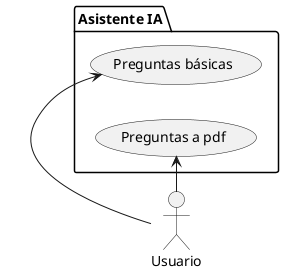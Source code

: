 @startuml "Diagrama de secuencia de Monitor web"

left to right direction
actor "Usuario" as u

package "Asistente IA" {
  usecase "Preguntas básicas" as Preguntas
  usecase "Preguntas a pdf"  as Pdf
}

u -> Preguntas
u -> Pdf

@enduml